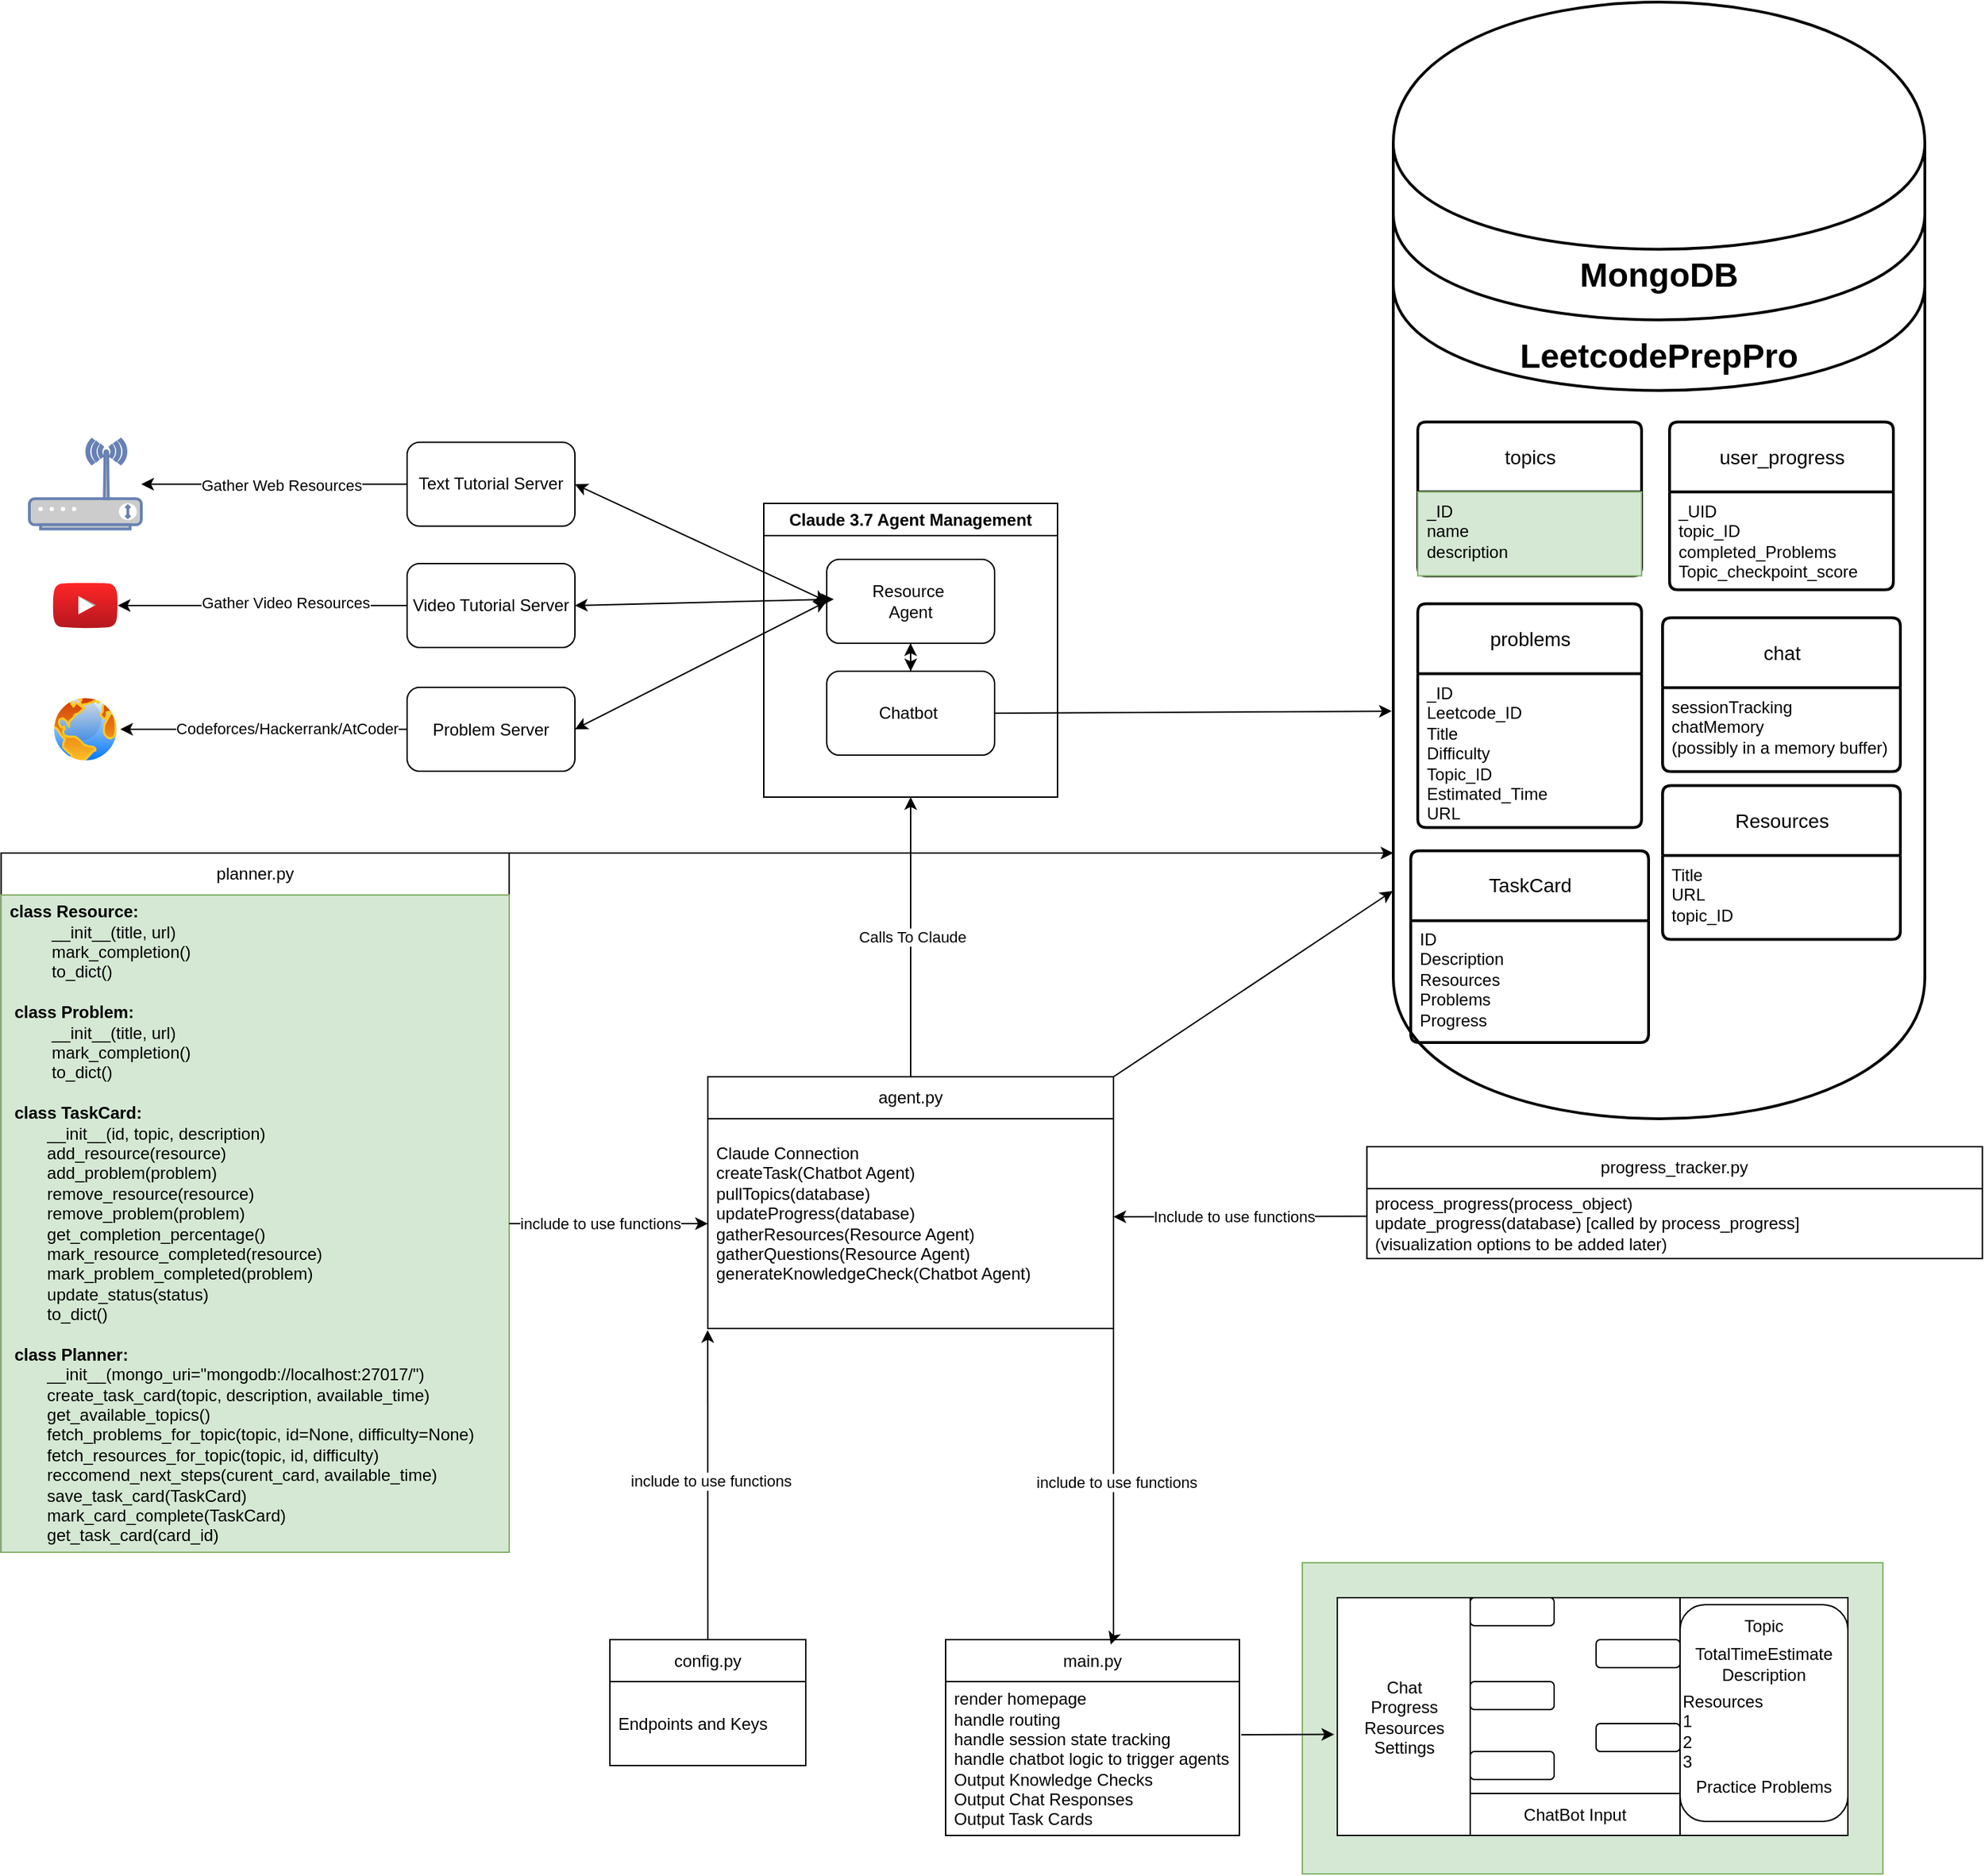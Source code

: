 <mxfile>
    <diagram id="MYFiXkVj-ofIam6HPAuR" name="Page-1">
        <mxGraphModel dx="547" dy="2460" grid="1" gridSize="10" guides="1" tooltips="1" connect="1" arrows="1" fold="1" page="1" pageScale="1" pageWidth="850" pageHeight="1100" math="0" shadow="0">
            <root>
                <mxCell id="0"/>
                <mxCell id="1" parent="0"/>
                <mxCell id="391" value="" style="rounded=0;whiteSpace=wrap;html=1;fillColor=#d5e8d4;strokeColor=#82b366;" parent="1" vertex="1">
                    <mxGeometry x="935" y="-222.5" width="415" height="222.5" as="geometry"/>
                </mxCell>
                <mxCell id="35" value="" style="rounded=0;whiteSpace=wrap;html=1;" parent="1" vertex="1">
                    <mxGeometry x="960" y="-197.5" width="365" height="170" as="geometry"/>
                </mxCell>
                <mxCell id="27" value="" style="shape=datastore;whiteSpace=wrap;html=1;strokeWidth=2;" parent="1" vertex="1">
                    <mxGeometry x="1000" y="-1338.5" width="380" height="798.5" as="geometry"/>
                </mxCell>
                <mxCell id="17" value="topics" style="swimlane;childLayout=stackLayout;horizontal=1;startSize=50;horizontalStack=0;rounded=1;fontSize=14;fontStyle=0;strokeWidth=2;resizeParent=0;resizeLast=1;shadow=0;dashed=0;align=center;arcSize=4;whiteSpace=wrap;html=1;" parent="1" vertex="1">
                    <mxGeometry x="1017.5" y="-1038.25" width="160" height="110" as="geometry"/>
                </mxCell>
                <mxCell id="18" value="_ID&lt;div&gt;name&lt;/div&gt;&lt;div&gt;description&lt;/div&gt;" style="align=left;strokeColor=#82b366;fillColor=#d5e8d4;spacingLeft=4;fontSize=12;verticalAlign=top;resizable=0;rotatable=0;part=1;html=1;" parent="17" vertex="1">
                    <mxGeometry y="50" width="160" height="60" as="geometry"/>
                </mxCell>
                <mxCell id="19" value="problems" style="swimlane;childLayout=stackLayout;horizontal=1;startSize=50;horizontalStack=0;rounded=1;fontSize=14;fontStyle=0;strokeWidth=2;resizeParent=0;resizeLast=1;shadow=0;dashed=0;align=center;arcSize=4;whiteSpace=wrap;html=1;" parent="1" vertex="1">
                    <mxGeometry x="1017.5" y="-908.25" width="160" height="160" as="geometry"/>
                </mxCell>
                <mxCell id="20" value="_ID&lt;div&gt;Leetcode_ID&lt;/div&gt;&lt;div&gt;Title&lt;br&gt;Difficulty&lt;br&gt;Topic_ID&lt;/div&gt;&lt;div&gt;Estimated_Time&lt;br&gt;URL&lt;/div&gt;" style="align=left;strokeColor=none;fillColor=none;spacingLeft=4;fontSize=12;verticalAlign=top;resizable=0;rotatable=0;part=1;html=1;" parent="19" vertex="1">
                    <mxGeometry y="50" width="160" height="110" as="geometry"/>
                </mxCell>
                <mxCell id="23" value="user_progress" style="swimlane;childLayout=stackLayout;horizontal=1;startSize=50;horizontalStack=0;rounded=1;fontSize=14;fontStyle=0;strokeWidth=2;resizeParent=0;resizeLast=1;shadow=0;dashed=0;align=center;arcSize=4;whiteSpace=wrap;html=1;" parent="1" vertex="1">
                    <mxGeometry x="1197.5" y="-1038.25" width="160" height="120" as="geometry"/>
                </mxCell>
                <mxCell id="24" value="_UID&lt;br&gt;topic_ID&lt;br&gt;completed_Problems&lt;br&gt;Topic_checkpoint_score" style="align=left;strokeColor=none;fillColor=none;spacingLeft=4;fontSize=12;verticalAlign=top;resizable=0;rotatable=0;part=1;html=1;" parent="23" vertex="1">
                    <mxGeometry y="50" width="160" height="70" as="geometry"/>
                </mxCell>
                <mxCell id="28" value="&lt;h1 style=&quot;margin-top: 0px;&quot;&gt;MongoDB&lt;br&gt;&lt;br&gt;LeetcodePrepPro&lt;/h1&gt;" style="text;html=1;whiteSpace=wrap;overflow=hidden;rounded=0;align=center;" parent="1" vertex="1">
                    <mxGeometry x="1080" y="-1164.5" width="220" height="120" as="geometry"/>
                </mxCell>
                <mxCell id="33" value="" style="rounded=0;whiteSpace=wrap;html=1;" parent="1" vertex="1">
                    <mxGeometry x="960" y="-197.5" width="95" height="170" as="geometry"/>
                </mxCell>
                <mxCell id="31" value="Chat&lt;div&gt;Progress&lt;br&gt;Resources&lt;br&gt;Settings&lt;/div&gt;" style="text;html=1;align=center;verticalAlign=middle;whiteSpace=wrap;rounded=0;" parent="1" vertex="1">
                    <mxGeometry x="977.5" y="-127.5" width="60" height="30" as="geometry"/>
                </mxCell>
                <mxCell id="34" value="" style="swimlane;startSize=0;" parent="1" vertex="1">
                    <mxGeometry x="1055" y="-197.5" width="150" height="170" as="geometry"/>
                </mxCell>
                <mxCell id="36" value="ChatBot Input" style="text;html=1;align=center;verticalAlign=middle;whiteSpace=wrap;rounded=0;" parent="1" vertex="1">
                    <mxGeometry x="1055" y="-57.5" width="150" height="30" as="geometry"/>
                </mxCell>
                <mxCell id="37" value="" style="rounded=1;whiteSpace=wrap;html=1;labelBackgroundColor=#CCE5FF;" parent="1" vertex="1">
                    <mxGeometry x="1055" y="-87.5" width="60" height="20" as="geometry"/>
                </mxCell>
                <mxCell id="38" value="" style="rounded=1;whiteSpace=wrap;html=1;labelBackgroundColor=#CCE5FF;" parent="1" vertex="1">
                    <mxGeometry x="1145" y="-107.5" width="60" height="20" as="geometry"/>
                </mxCell>
                <mxCell id="39" value="" style="rounded=1;whiteSpace=wrap;html=1;labelBackgroundColor=#CCE5FF;" parent="1" vertex="1">
                    <mxGeometry x="1055" y="-137.5" width="60" height="20" as="geometry"/>
                </mxCell>
                <mxCell id="40" value="" style="rounded=1;whiteSpace=wrap;html=1;labelBackgroundColor=#CCE5FF;" parent="1" vertex="1">
                    <mxGeometry x="1145" y="-167.5" width="60" height="20" as="geometry"/>
                </mxCell>
                <mxCell id="41" value="" style="rounded=1;whiteSpace=wrap;html=1;labelBackgroundColor=#CCE5FF;" parent="1" vertex="1">
                    <mxGeometry x="1055" y="-197.5" width="60" height="20" as="geometry"/>
                </mxCell>
                <mxCell id="42" value="" style="endArrow=none;html=1;entryX=1;entryY=0;entryDx=0;entryDy=0;exitX=0;exitY=0;exitDx=0;exitDy=0;" parent="1" source="36" target="36" edge="1">
                    <mxGeometry width="50" height="50" relative="1" as="geometry">
                        <mxPoint x="1055" y="-47.5" as="sourcePoint"/>
                        <mxPoint x="1105" y="-97.5" as="targetPoint"/>
                    </mxGeometry>
                </mxCell>
                <mxCell id="43" value="" style="rounded=1;whiteSpace=wrap;html=1;" parent="1" vertex="1">
                    <mxGeometry x="1205" y="-192.5" width="120" height="155" as="geometry"/>
                </mxCell>
                <mxCell id="44" value="Topic" style="text;html=1;align=center;verticalAlign=middle;whiteSpace=wrap;rounded=0;" parent="1" vertex="1">
                    <mxGeometry x="1235" y="-192.5" width="60" height="30" as="geometry"/>
                </mxCell>
                <mxCell id="45" value="TotalTimeEstimate" style="text;html=1;align=center;verticalAlign=middle;whiteSpace=wrap;rounded=0;" parent="1" vertex="1">
                    <mxGeometry x="1235" y="-172.5" width="60" height="30" as="geometry"/>
                </mxCell>
                <mxCell id="46" value="Description" style="text;html=1;align=center;verticalAlign=middle;whiteSpace=wrap;rounded=0;" parent="1" vertex="1">
                    <mxGeometry x="1235" y="-157.5" width="60" height="30" as="geometry"/>
                </mxCell>
                <mxCell id="48" value="Resources&lt;div&gt;1&lt;/div&gt;&lt;div&gt;2&lt;/div&gt;&lt;div&gt;3&lt;/div&gt;" style="text;html=1;align=left;verticalAlign=middle;whiteSpace=wrap;rounded=0;" parent="1" vertex="1">
                    <mxGeometry x="1205" y="-117.5" width="60" height="30" as="geometry"/>
                </mxCell>
                <mxCell id="50" value="Practice Problems" style="text;html=1;align=center;verticalAlign=middle;whiteSpace=wrap;rounded=0;" parent="1" vertex="1">
                    <mxGeometry x="1215" y="-77.5" width="100" height="30" as="geometry"/>
                </mxCell>
                <mxCell id="384" style="edgeStyle=none;html=1;exitX=1;exitY=0;exitDx=0;exitDy=0;" parent="1" source="152" edge="1">
                    <mxGeometry relative="1" as="geometry">
                        <mxPoint x="1000" y="-730" as="targetPoint"/>
                    </mxGeometry>
                </mxCell>
                <mxCell id="152" value="planner.py" style="swimlane;fontStyle=0;childLayout=stackLayout;horizontal=1;startSize=30;horizontalStack=0;resizeParent=1;resizeParentMax=0;resizeLast=0;collapsible=1;marginBottom=0;whiteSpace=wrap;html=1;" parent="1" vertex="1">
                    <mxGeometry x="4.79" y="-730" width="363.21" height="500" as="geometry">
                        <mxRectangle x="70" y="-550" width="100" height="30" as="alternateBounds"/>
                    </mxGeometry>
                </mxCell>
                <mxCell id="154" value="&lt;div&gt;&lt;b&gt;class Resource:&lt;/b&gt;&amp;nbsp;&lt;/div&gt;&lt;div&gt;&lt;span style=&quot;white-space: pre;&quot;&gt;&#x9;&lt;/span&gt;&amp;nbsp;__init__(title, url)&amp;nbsp;&lt;/div&gt;&lt;div&gt;&lt;span style=&quot;white-space: pre;&quot;&gt;&#x9;&lt;/span&gt;&amp;nbsp;mark_completion()&amp;nbsp;&lt;/div&gt;&lt;div&gt;&lt;span style=&quot;white-space: pre;&quot;&gt;&#x9;&lt;/span&gt;&amp;nbsp;to_dict()&amp;nbsp;&lt;/div&gt;&lt;div&gt;&lt;br&gt;&lt;/div&gt;&lt;div&gt;&amp;nbsp;&lt;b&gt;class Problem:&lt;/b&gt;&lt;/div&gt;&lt;div&gt;&lt;span style=&quot;white-space: pre;&quot;&gt;&#x9;&lt;/span&gt;&amp;nbsp;__init__(title, url)&amp;nbsp;&lt;/div&gt;&lt;div&gt;&lt;span style=&quot;white-space: pre;&quot;&gt;&#x9;&lt;/span&gt;&amp;nbsp;mark_completion()&amp;nbsp;&lt;/div&gt;&lt;div&gt;&lt;span style=&quot;white-space: pre;&quot;&gt;&#x9;&lt;/span&gt;&amp;nbsp;to_dict()&amp;nbsp;&lt;/div&gt;&lt;div&gt;&lt;br&gt;&lt;/div&gt;&lt;div&gt;&amp;nbsp;&lt;b&gt;class TaskCard:&lt;/b&gt;&amp;nbsp;&lt;/div&gt;&lt;div&gt;&lt;span style=&quot;white-space: pre;&quot;&gt;&#x9;&lt;/span&gt;__init__(id, topic, description)&amp;nbsp;&lt;/div&gt;&lt;div&gt;&lt;span style=&quot;white-space: pre;&quot;&gt;&#x9;&lt;/span&gt;add_resource(resource)&amp;nbsp;&lt;/div&gt;&lt;div&gt;&amp;nbsp;&lt;span style=&quot;white-space: pre;&quot;&gt;&#x9;&lt;/span&gt;add_problem(problem)&amp;nbsp;&lt;/div&gt;&lt;div&gt;&amp;nbsp;&lt;span style=&quot;white-space: pre;&quot;&gt;&#x9;&lt;/span&gt;r&lt;span style=&quot;background-color: transparent;&quot;&gt;emove_resource(resource)&amp;nbsp;&lt;/span&gt;&lt;/div&gt;&lt;div&gt;&lt;span style=&quot;background-color: transparent;&quot;&gt;&amp;nbsp;&lt;span style=&quot;white-space: pre;&quot;&gt;&#x9;&lt;/span&gt;remove_problem(problem)&amp;nbsp;&lt;/span&gt;&lt;/div&gt;&lt;div&gt;&lt;span style=&quot;background-color: transparent;&quot;&gt;&amp;nbsp;&lt;span style=&quot;white-space: pre;&quot;&gt;&#x9;&lt;/span&gt;get_completion_percentage()&amp;nbsp;&lt;/span&gt;&lt;/div&gt;&lt;div&gt;&lt;span style=&quot;background-color: transparent;&quot;&gt;&lt;span style=&quot;white-space: pre;&quot;&gt;&#x9;&lt;/span&gt;mark_resource_completed(resource)&amp;nbsp;&lt;/span&gt;&lt;/div&gt;&lt;div&gt;&lt;span style=&quot;background-color: transparent;&quot;&gt;&amp;nbsp;&lt;span style=&quot;white-space: pre;&quot;&gt;&#x9;&lt;/span&gt;mark_problem_completed(problem)&amp;nbsp;&lt;/span&gt;&lt;/div&gt;&lt;div&gt;&lt;span style=&quot;background-color: transparent;&quot;&gt;&amp;nbsp;&lt;span style=&quot;white-space: pre;&quot;&gt;&#x9;&lt;/span&gt;update_status(status)&amp;nbsp;&lt;/span&gt;&lt;/div&gt;&lt;div&gt;&lt;span style=&quot;background-color: transparent;&quot;&gt;&amp;nbsp;&lt;span style=&quot;white-space: pre;&quot;&gt;&#x9;&lt;/span&gt;to_dict()&amp;nbsp;&lt;/span&gt;&lt;/div&gt;&lt;div&gt;&lt;span style=&quot;background-color: transparent;&quot;&gt;&lt;br&gt;&lt;/span&gt;&lt;/div&gt;&lt;div&gt;&lt;span style=&quot;background-color: transparent;&quot;&gt;&amp;nbsp;&lt;b&gt;class Planner:&lt;/b&gt;&amp;nbsp;&lt;/span&gt;&lt;/div&gt;&lt;div&gt;&lt;span style=&quot;background-color: transparent;&quot;&gt;&amp;nbsp;&lt;span style=&quot;white-space: pre;&quot;&gt;&#x9;&lt;/span&gt;__init__(mongo_uri=&quot;mongodb://localhost:27017/&quot;)&amp;nbsp;&lt;/span&gt;&lt;/div&gt;&lt;div&gt;&lt;span style=&quot;background-color: transparent;&quot;&gt;&amp;nbsp;&lt;span style=&quot;white-space: pre;&quot;&gt;&#x9;&lt;/span&gt;create_task_card(topic, description, available_time)&amp;nbsp;&lt;/span&gt;&lt;/div&gt;&lt;div&gt;&lt;span style=&quot;background-color: transparent;&quot;&gt;&amp;nbsp;&lt;span style=&quot;white-space: pre;&quot;&gt;&#x9;&lt;/span&gt;get_available_topics()&lt;br&gt;    &lt;span style=&quot;white-space: pre;&quot;&gt;&#x9;&lt;/span&gt;f&lt;/span&gt;&lt;span style=&quot;background-color: transparent;&quot;&gt;etch_problems_for_topic(topic, id=None, difficulty=None)&amp;nbsp;&lt;/span&gt;&lt;/div&gt;&lt;div&gt;&lt;span style=&quot;background-color: transparent;&quot;&gt;&amp;nbsp;&lt;span style=&quot;white-space: pre;&quot;&gt;&#x9;&lt;/span&gt;fetch_resources_for_topic(topic, id, difficulty)&amp;nbsp;&lt;/span&gt;&lt;/div&gt;&lt;div&gt;&lt;span style=&quot;background-color: transparent;&quot;&gt;&amp;nbsp;&lt;span style=&quot;white-space: pre;&quot;&gt;&#x9;&lt;/span&gt;reccomend_next_steps(curent_card, available_time)&amp;nbsp;&lt;/span&gt;&lt;/div&gt;&lt;div&gt;&lt;span style=&quot;background-color: transparent;&quot;&gt;&amp;nbsp;&lt;span style=&quot;white-space: pre;&quot;&gt;&#x9;&lt;/span&gt;save_task_card(TaskCard)&amp;nbsp;&lt;/span&gt;&lt;/div&gt;&lt;div&gt;&lt;span style=&quot;background-color: transparent;&quot;&gt;&lt;span style=&quot;white-space: pre;&quot;&gt;&#x9;&lt;/span&gt;mark_card_complete(TaskCard)&lt;br&gt;&lt;/span&gt;&lt;/div&gt;&lt;div&gt;&lt;span style=&quot;background-color: transparent;&quot;&gt;&amp;nbsp;&lt;span style=&quot;white-space: pre;&quot;&gt;&#x9;&lt;/span&gt;get_task_card(card_id)&lt;/span&gt;&lt;/div&gt;" style="text;strokeColor=#82b366;fillColor=#d5e8d4;align=left;verticalAlign=middle;spacingLeft=4;spacingRight=4;overflow=hidden;points=[[0,0.5],[1,0.5]];portConstraint=eastwest;rotatable=0;whiteSpace=wrap;html=1;" parent="152" vertex="1">
                    <mxGeometry y="30" width="363.21" height="470" as="geometry"/>
                </mxCell>
                <mxCell id="157" value="" style="endArrow=classic;html=1;exitX=1;exitY=0.5;exitDx=0;exitDy=0;entryX=0;entryY=0.5;entryDx=0;entryDy=0;" parent="1" source="154" target="161" edge="1">
                    <mxGeometry width="50" height="50" relative="1" as="geometry">
                        <mxPoint x="330" y="-360" as="sourcePoint"/>
                        <mxPoint x="480" y="-485" as="targetPoint"/>
                    </mxGeometry>
                </mxCell>
                <mxCell id="158" value="include to use functions" style="edgeLabel;html=1;align=center;verticalAlign=middle;resizable=0;points=[];" parent="157" vertex="1" connectable="0">
                    <mxGeometry x="0.092" y="-1" relative="1" as="geometry">
                        <mxPoint x="-13" y="-1" as="offset"/>
                    </mxGeometry>
                </mxCell>
                <mxCell id="160" value="agent.py" style="swimlane;fontStyle=0;childLayout=stackLayout;horizontal=1;startSize=30;horizontalStack=0;resizeParent=1;resizeParentMax=0;resizeLast=0;collapsible=1;marginBottom=0;whiteSpace=wrap;html=1;" parent="1" vertex="1">
                    <mxGeometry x="510" y="-570" width="290" height="180" as="geometry">
                        <mxRectangle x="510" y="-570" width="90" height="30" as="alternateBounds"/>
                    </mxGeometry>
                </mxCell>
                <mxCell id="161" value="Claude Connection&lt;br&gt;createTask(Chatbot Agent)&lt;br&gt;pullTopics(database)&lt;br&gt;updateProgress(database)&lt;br&gt;gatherResources(Resource Agent)&lt;br&gt;gatherQuestions(Resource Agent)&lt;br&gt;generateKnowledgeCheck(Chatbot Agent)&lt;div&gt;&lt;div&gt;&lt;br&gt;&lt;/div&gt;&lt;/div&gt;" style="text;strokeColor=none;fillColor=none;align=left;verticalAlign=middle;spacingLeft=4;spacingRight=4;overflow=hidden;points=[[0,0.5],[1,0.5]];portConstraint=eastwest;rotatable=0;whiteSpace=wrap;html=1;" parent="160" vertex="1">
                    <mxGeometry y="30" width="290" height="150" as="geometry"/>
                </mxCell>
                <mxCell id="178" style="edgeStyle=none;html=1;exitX=0.5;exitY=0;exitDx=0;exitDy=0;entryX=0.5;entryY=1;entryDx=0;entryDy=0;" parent="1" source="160" target="312" edge="1">
                    <mxGeometry relative="1" as="geometry">
                        <mxPoint x="655" y="-710" as="targetPoint"/>
                    </mxGeometry>
                </mxCell>
                <mxCell id="179" value="Calls To Claude" style="edgeLabel;html=1;align=center;verticalAlign=middle;resizable=0;points=[];" parent="178" vertex="1" connectable="0">
                    <mxGeometry x="-0.002" y="-1" relative="1" as="geometry">
                        <mxPoint as="offset"/>
                    </mxGeometry>
                </mxCell>
                <mxCell id="183" value="chat" style="swimlane;childLayout=stackLayout;horizontal=1;startSize=50;horizontalStack=0;rounded=1;fontSize=14;fontStyle=0;strokeWidth=2;resizeParent=0;resizeLast=1;shadow=0;dashed=0;align=center;arcSize=4;whiteSpace=wrap;html=1;" parent="1" vertex="1">
                    <mxGeometry x="1192.5" y="-898.25" width="170" height="110" as="geometry"/>
                </mxCell>
                <mxCell id="184" value="sessionTracking&lt;div&gt;chatMemory &lt;br&gt;(possibly in a memory buffer)&lt;/div&gt;" style="align=left;strokeColor=none;fillColor=none;spacingLeft=4;fontSize=12;verticalAlign=top;resizable=0;rotatable=0;part=1;html=1;" parent="183" vertex="1">
                    <mxGeometry y="50" width="170" height="60" as="geometry"/>
                </mxCell>
                <mxCell id="185" value="progress_tracker.py" style="swimlane;fontStyle=0;childLayout=stackLayout;horizontal=1;startSize=30;horizontalStack=0;resizeParent=1;resizeParentMax=0;resizeLast=0;collapsible=1;marginBottom=0;whiteSpace=wrap;html=1;" parent="1" vertex="1">
                    <mxGeometry x="981.16" y="-520" width="440" height="80" as="geometry"/>
                </mxCell>
                <mxCell id="186" value="process_progress(process_object)&lt;div&gt;&lt;div&gt;update_progress(database) [called by process_progress]&lt;/div&gt;&lt;/div&gt;&lt;div&gt;(visualization options to be added later)&lt;/div&gt;" style="text;strokeColor=none;fillColor=none;align=left;verticalAlign=middle;spacingLeft=4;spacingRight=4;overflow=hidden;points=[[0,0.5],[1,0.5]];portConstraint=eastwest;rotatable=0;whiteSpace=wrap;html=1;" parent="185" vertex="1">
                    <mxGeometry y="30" width="440" height="50" as="geometry"/>
                </mxCell>
                <mxCell id="189" style="edgeStyle=none;html=1;exitX=0;exitY=0.395;exitDx=0;exitDy=0;exitPerimeter=0;entryX=0.996;entryY=0.334;entryDx=0;entryDy=0;entryPerimeter=0;" parent="1" source="186" edge="1">
                    <mxGeometry relative="1" as="geometry">
                        <mxPoint x="991.16" y="-435" as="sourcePoint"/>
                        <mxPoint x="800.0" y="-469.9" as="targetPoint"/>
                    </mxGeometry>
                </mxCell>
                <mxCell id="209" value="Include to use functions" style="edgeLabel;html=1;align=center;verticalAlign=middle;resizable=0;points=[];" parent="189" vertex="1" connectable="0">
                    <mxGeometry x="0.049" relative="1" as="geometry">
                        <mxPoint as="offset"/>
                    </mxGeometry>
                </mxCell>
                <mxCell id="192" value="config.py" style="swimlane;fontStyle=0;childLayout=stackLayout;horizontal=1;startSize=30;horizontalStack=0;resizeParent=1;resizeParentMax=0;resizeLast=0;collapsible=1;marginBottom=0;whiteSpace=wrap;html=1;" parent="1" vertex="1">
                    <mxGeometry x="440" y="-167.5" width="140" height="90" as="geometry"/>
                </mxCell>
                <mxCell id="193" value="Endpoints and Keys" style="text;strokeColor=none;fillColor=none;align=left;verticalAlign=middle;spacingLeft=4;spacingRight=4;overflow=hidden;points=[[0,0.5],[1,0.5]];portConstraint=eastwest;rotatable=0;whiteSpace=wrap;html=1;" parent="192" vertex="1">
                    <mxGeometry y="30" width="140" height="60" as="geometry"/>
                </mxCell>
                <mxCell id="196" style="edgeStyle=none;html=1;exitX=0.5;exitY=0;exitDx=0;exitDy=0;entryX=0.81;entryY=1.02;entryDx=0;entryDy=0;entryPerimeter=0;" parent="1" source="192" edge="1">
                    <mxGeometry relative="1" as="geometry">
                        <mxPoint x="509.9" y="-388.91" as="targetPoint"/>
                    </mxGeometry>
                </mxCell>
                <mxCell id="208" value="include to use functions" style="edgeLabel;html=1;align=center;verticalAlign=middle;resizable=0;points=[];" parent="196" vertex="1" connectable="0">
                    <mxGeometry x="0.024" y="-2" relative="1" as="geometry">
                        <mxPoint as="offset"/>
                    </mxGeometry>
                </mxCell>
                <mxCell id="201" style="edgeStyle=none;html=1;exitX=1.006;exitY=0.345;exitDx=0;exitDy=0;exitPerimeter=0;entryX=-0.024;entryY=0.575;entryDx=0;entryDy=0;entryPerimeter=0;" parent="1" source="198" target="33" edge="1">
                    <mxGeometry relative="1" as="geometry">
                        <mxPoint x="1285.21" y="-137.5" as="sourcePoint"/>
                        <mxPoint x="950" y="-114" as="targetPoint"/>
                    </mxGeometry>
                </mxCell>
                <mxCell id="197" value="main.py" style="swimlane;fontStyle=0;childLayout=stackLayout;horizontal=1;startSize=30;horizontalStack=0;resizeParent=1;resizeParentMax=0;resizeLast=0;collapsible=1;marginBottom=0;whiteSpace=wrap;html=1;" parent="1" vertex="1">
                    <mxGeometry x="680" y="-167.5" width="210" height="140" as="geometry"/>
                </mxCell>
                <mxCell id="198" value="render homepage&lt;div&gt;handle routing&lt;/div&gt;&lt;div&gt;handle session state tracking&lt;/div&gt;&lt;div&gt;handle chatbot logic to trigger agents&lt;/div&gt;&lt;div&gt;Output Knowledge Checks&lt;/div&gt;&lt;div&gt;Output Chat Responses&lt;/div&gt;&lt;div&gt;Output Task Cards&lt;/div&gt;" style="text;strokeColor=none;fillColor=none;align=left;verticalAlign=middle;spacingLeft=4;spacingRight=4;overflow=hidden;points=[[0,0.5],[1,0.5]];portConstraint=eastwest;rotatable=0;whiteSpace=wrap;html=1;" parent="197" vertex="1">
                    <mxGeometry y="30" width="210" height="110" as="geometry"/>
                </mxCell>
                <mxCell id="205" value="" style="endArrow=classic;html=1;exitX=1;exitY=1.001;exitDx=0;exitDy=0;exitPerimeter=0;entryX=0.562;entryY=0.025;entryDx=0;entryDy=0;entryPerimeter=0;" parent="1" source="161" target="197" edge="1">
                    <mxGeometry width="50" height="50" relative="1" as="geometry">
                        <mxPoint x="797.56" y="-390.0" as="sourcePoint"/>
                        <mxPoint x="890" y="-360.6" as="targetPoint"/>
                        <Array as="points">
                            <mxPoint x="800" y="-170"/>
                        </Array>
                    </mxGeometry>
                </mxCell>
                <mxCell id="207" value="include to use functions" style="edgeLabel;html=1;align=center;verticalAlign=middle;resizable=0;points=[];" parent="205" vertex="1" connectable="0">
                    <mxGeometry x="-0.031" y="2" relative="1" as="geometry">
                        <mxPoint as="offset"/>
                    </mxGeometry>
                </mxCell>
                <mxCell id="329" style="edgeStyle=none;html=1;exitX=0;exitY=0.5;exitDx=0;exitDy=0;entryX=1;entryY=0.5;entryDx=0;entryDy=0;startArrow=classic;startFill=1;" parent="1" source="313" target="291" edge="1">
                    <mxGeometry relative="1" as="geometry">
                        <mxPoint x="590" y="-910.0" as="sourcePoint"/>
                    </mxGeometry>
                </mxCell>
                <mxCell id="291" value="Problem Server" style="rounded=1;whiteSpace=wrap;html=1;" parent="1" vertex="1">
                    <mxGeometry x="295" y="-848.5" width="120" height="60" as="geometry"/>
                </mxCell>
                <mxCell id="295" style="edgeStyle=none;html=1;exitX=0;exitY=0.5;exitDx=0;exitDy=0;" parent="1" source="292" target="294" edge="1">
                    <mxGeometry relative="1" as="geometry"/>
                </mxCell>
                <mxCell id="296" value="Gather Web Resources" style="edgeLabel;html=1;align=center;verticalAlign=middle;resizable=0;points=[];" parent="295" vertex="1" connectable="0">
                    <mxGeometry x="-0.054" relative="1" as="geometry">
                        <mxPoint as="offset"/>
                    </mxGeometry>
                </mxCell>
                <mxCell id="292" value="Text Tutorial Server" style="rounded=1;whiteSpace=wrap;html=1;" parent="1" vertex="1">
                    <mxGeometry x="295" y="-1023.75" width="120" height="60" as="geometry"/>
                </mxCell>
                <mxCell id="294" value="" style="fontColor=#0066CC;verticalAlign=top;verticalLabelPosition=bottom;labelPosition=center;align=center;html=1;outlineConnect=0;fillColor=#CCCCCC;strokeColor=#6881B3;gradientColor=none;gradientDirection=north;strokeWidth=2;shape=mxgraph.networks.wireless_modem;" parent="1" vertex="1">
                    <mxGeometry x="25" y="-1025.75" width="80" height="64" as="geometry"/>
                </mxCell>
                <mxCell id="300" style="edgeStyle=none;html=1;exitX=0;exitY=0.5;exitDx=0;exitDy=0;entryX=1;entryY=0.5;entryDx=0;entryDy=0;" parent="1" source="291" target="308" edge="1">
                    <mxGeometry relative="1" as="geometry">
                        <mxPoint x="320" y="-897.5" as="targetPoint"/>
                    </mxGeometry>
                </mxCell>
                <mxCell id="311" value="Codeforces/Hackerrank/AtCoder" style="edgeLabel;html=1;align=center;verticalAlign=middle;resizable=0;points=[];" parent="300" vertex="1" connectable="0">
                    <mxGeometry x="-0.157" y="-1" relative="1" as="geometry">
                        <mxPoint as="offset"/>
                    </mxGeometry>
                </mxCell>
                <mxCell id="305" style="edgeStyle=none;html=1;exitX=0;exitY=0.5;exitDx=0;exitDy=0;" parent="1" source="303" target="304" edge="1">
                    <mxGeometry relative="1" as="geometry"/>
                </mxCell>
                <mxCell id="310" value="Gather Video Resources" style="edgeLabel;html=1;align=center;verticalAlign=middle;resizable=0;points=[];" parent="305" vertex="1" connectable="0">
                    <mxGeometry x="-0.157" y="-2" relative="1" as="geometry">
                        <mxPoint as="offset"/>
                    </mxGeometry>
                </mxCell>
                <mxCell id="303" value="Video Tutorial Server" style="rounded=1;whiteSpace=wrap;html=1;" parent="1" vertex="1">
                    <mxGeometry x="295" y="-937" width="120" height="60" as="geometry"/>
                </mxCell>
                <mxCell id="304" value="" style="dashed=0;outlineConnect=0;html=1;align=center;labelPosition=center;verticalLabelPosition=bottom;verticalAlign=top;shape=mxgraph.weblogos.youtube_2;fillColor=#FF2626;gradientColor=#B5171F" parent="1" vertex="1">
                    <mxGeometry x="41.8" y="-923.3" width="46.4" height="32.6" as="geometry"/>
                </mxCell>
                <mxCell id="308" value="" style="image;aspect=fixed;perimeter=ellipsePerimeter;html=1;align=center;shadow=0;dashed=0;spacingTop=3;image=img/lib/active_directory/internet_globe.svg;" parent="1" vertex="1">
                    <mxGeometry x="40" y="-843.5" width="50" height="50" as="geometry"/>
                </mxCell>
                <mxCell id="312" value="Claude 3.7 Agent Management" style="swimlane;whiteSpace=wrap;html=1;" parent="1" vertex="1">
                    <mxGeometry x="550" y="-980" width="210" height="210" as="geometry"/>
                </mxCell>
                <mxCell id="440" style="edgeStyle=none;html=1;exitX=0.5;exitY=1;exitDx=0;exitDy=0;entryX=0.5;entryY=0;entryDx=0;entryDy=0;" edge="1" parent="312" source="313" target="314">
                    <mxGeometry relative="1" as="geometry"/>
                </mxCell>
                <mxCell id="313" value="Resource&amp;nbsp;&lt;div&gt;Agent&lt;/div&gt;" style="rounded=1;whiteSpace=wrap;html=1;" parent="312" vertex="1">
                    <mxGeometry x="45" y="40" width="120" height="60" as="geometry"/>
                </mxCell>
                <mxCell id="441" style="edgeStyle=none;html=1;exitX=0.5;exitY=0;exitDx=0;exitDy=0;" edge="1" parent="312" source="314">
                    <mxGeometry relative="1" as="geometry">
                        <mxPoint x="104.905" y="100" as="targetPoint"/>
                    </mxGeometry>
                </mxCell>
                <mxCell id="314" value="Chatbot&amp;nbsp;" style="rounded=1;whiteSpace=wrap;html=1;" parent="312" vertex="1">
                    <mxGeometry x="45" y="120" width="120" height="60" as="geometry"/>
                </mxCell>
                <mxCell id="316" value="Resources" style="swimlane;childLayout=stackLayout;horizontal=1;startSize=50;horizontalStack=0;rounded=1;fontSize=14;fontStyle=0;strokeWidth=2;resizeParent=0;resizeLast=1;shadow=0;dashed=0;align=center;arcSize=4;whiteSpace=wrap;html=1;" parent="1" vertex="1">
                    <mxGeometry x="1192.5" y="-778.25" width="170" height="110" as="geometry"/>
                </mxCell>
                <mxCell id="317" value="Title&lt;div&gt;URL&lt;br&gt;topic_ID&lt;/div&gt;" style="align=left;strokeColor=none;fillColor=none;spacingLeft=4;fontSize=12;verticalAlign=top;resizable=0;rotatable=0;part=1;html=1;" parent="316" vertex="1">
                    <mxGeometry y="50" width="170" height="60" as="geometry"/>
                </mxCell>
                <mxCell id="327" style="html=1;exitX=0;exitY=0.5;exitDx=0;exitDy=0;entryX=1;entryY=0.5;entryDx=0;entryDy=0;startArrow=classic;startFill=1;" parent="1" source="313" target="292" edge="1">
                    <mxGeometry relative="1" as="geometry"/>
                </mxCell>
                <mxCell id="328" style="edgeStyle=none;html=1;exitX=0.042;exitY=0.475;exitDx=0;exitDy=0;startArrow=classic;startFill=1;entryX=1;entryY=0.5;entryDx=0;entryDy=0;exitPerimeter=0;" parent="1" source="313" target="303" edge="1">
                    <mxGeometry relative="1" as="geometry">
                        <mxPoint x="420" y="-908" as="targetPoint"/>
                        <mxPoint x="595" y="-911.5" as="sourcePoint"/>
                    </mxGeometry>
                </mxCell>
                <mxCell id="383" style="edgeStyle=none;html=1;exitX=1;exitY=0.5;exitDx=0;exitDy=0;entryX=-0.003;entryY=0.635;entryDx=0;entryDy=0;entryPerimeter=0;" parent="1" source="314" target="27" edge="1">
                    <mxGeometry relative="1" as="geometry"/>
                </mxCell>
                <mxCell id="385" style="edgeStyle=none;html=1;exitX=1;exitY=0;exitDx=0;exitDy=0;entryX=-0.001;entryY=0.796;entryDx=0;entryDy=0;entryPerimeter=0;" parent="1" source="160" target="27" edge="1">
                    <mxGeometry relative="1" as="geometry"/>
                </mxCell>
                <mxCell id="438" value="TaskCard" style="swimlane;childLayout=stackLayout;horizontal=1;startSize=50;horizontalStack=0;rounded=1;fontSize=14;fontStyle=0;strokeWidth=2;resizeParent=0;resizeLast=1;shadow=0;dashed=0;align=center;arcSize=4;whiteSpace=wrap;html=1;" parent="1" vertex="1">
                    <mxGeometry x="1012.5" y="-731.63" width="170" height="137.13" as="geometry"/>
                </mxCell>
                <mxCell id="439" value="ID&lt;div&gt;&lt;font color=&quot;#000000&quot;&gt;Description&lt;br&gt;&lt;/font&gt;&lt;div&gt;Resources&lt;/div&gt;&lt;/div&gt;&lt;div&gt;Problems&lt;/div&gt;&lt;div&gt;Progress&lt;/div&gt;" style="align=left;strokeColor=none;fillColor=none;spacingLeft=4;fontSize=12;verticalAlign=top;resizable=0;rotatable=0;part=1;html=1;" parent="438" vertex="1">
                    <mxGeometry y="50" width="170" height="87.13" as="geometry"/>
                </mxCell>
            </root>
        </mxGraphModel>
    </diagram>
</mxfile>